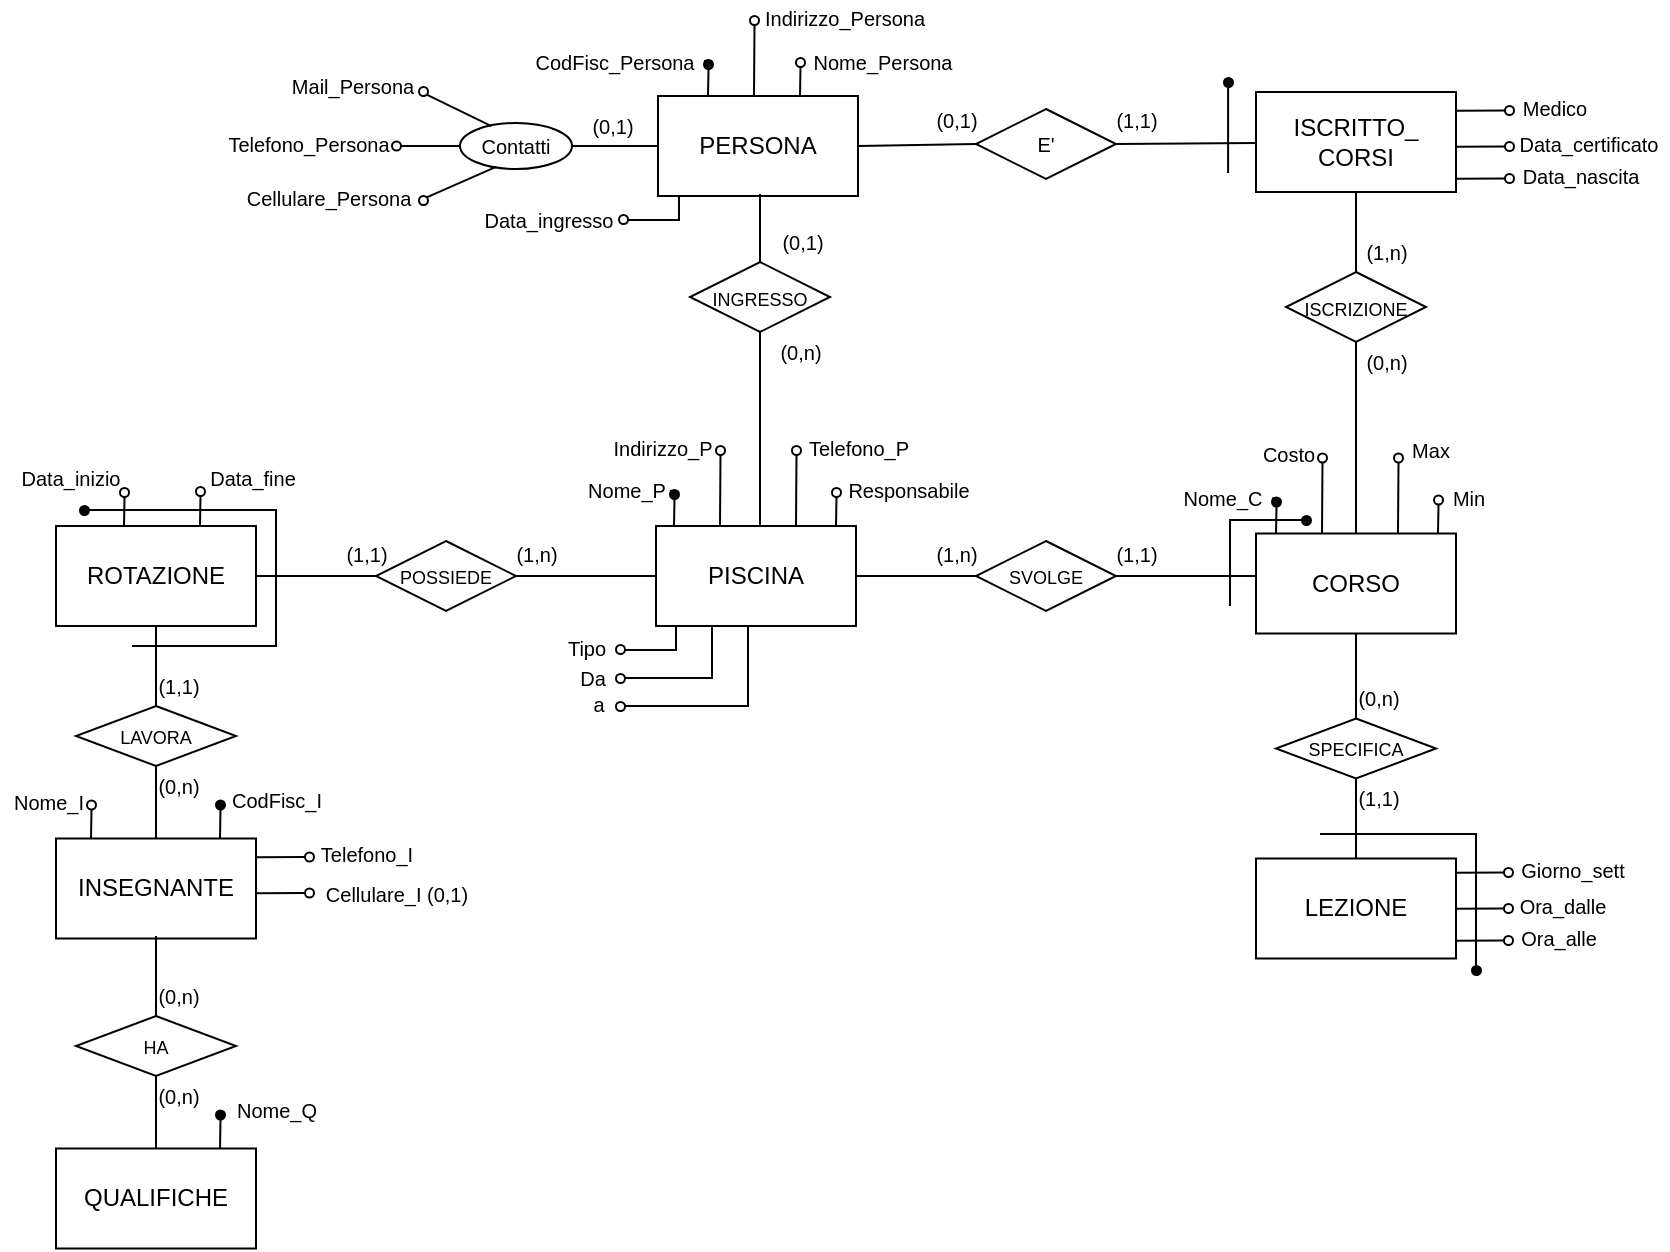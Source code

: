 <mxfile version="12.4.9" type="device"><diagram id="zWlOm9MlI9kUFFGALw18" name="Page-1"><mxGraphModel dx="811" dy="295" grid="1" gridSize="2" guides="1" tooltips="1" connect="1" arrows="1" fold="1" page="1" pageScale="1" pageWidth="1169" pageHeight="827" math="0" shadow="0"><root><mxCell id="0"/><mxCell id="1" parent="0"/><mxCell id="mjh45-_hQNEJXWcxoejk-1" value="PISCINA" style="whiteSpace=wrap;html=1;align=center;" parent="1" vertex="1"><mxGeometry x="534" y="370" width="100" height="50" as="geometry"/></mxCell><mxCell id="mjh45-_hQNEJXWcxoejk-26" value="ROTAZIONE" style="whiteSpace=wrap;html=1;align=center;fillColor=#FFFFFF;" parent="1" vertex="1"><mxGeometry x="234" y="370" width="100" height="50" as="geometry"/></mxCell><mxCell id="mjh45-_hQNEJXWcxoejk-27" value="&lt;font style=&quot;font-size: 9px&quot;&gt;LAVORA&lt;/font&gt;" style="shape=rhombus;perimeter=rhombusPerimeter;whiteSpace=wrap;html=1;align=center;fillColor=#FFFFFF;" parent="1" vertex="1"><mxGeometry x="244" y="460" width="80" height="30" as="geometry"/></mxCell><mxCell id="mjh45-_hQNEJXWcxoejk-28" value="" style="endArrow=none;html=1;rounded=0;strokeWidth=1;exitX=0.5;exitY=1;exitDx=0;exitDy=0;entryX=0.5;entryY=0;entryDx=0;entryDy=0;" parent="1" source="mjh45-_hQNEJXWcxoejk-26" target="mjh45-_hQNEJXWcxoejk-27" edge="1"><mxGeometry relative="1" as="geometry"><mxPoint x="234" y="520" as="sourcePoint"/><mxPoint x="274" y="520" as="targetPoint"/></mxGeometry></mxCell><mxCell id="mjh45-_hQNEJXWcxoejk-29" value="INSEGNANTE" style="whiteSpace=wrap;html=1;align=center;fillColor=#FFFFFF;" parent="1" vertex="1"><mxGeometry x="234" y="526.25" width="100" height="50" as="geometry"/></mxCell><mxCell id="mjh45-_hQNEJXWcxoejk-30" value="" style="endArrow=none;html=1;rounded=0;strokeWidth=1;entryX=0.5;entryY=1;entryDx=0;entryDy=0;" parent="1" source="mjh45-_hQNEJXWcxoejk-29" target="mjh45-_hQNEJXWcxoejk-27" edge="1"><mxGeometry relative="1" as="geometry"><mxPoint x="234" y="590" as="sourcePoint"/><mxPoint x="394" y="590" as="targetPoint"/></mxGeometry></mxCell><mxCell id="mjh45-_hQNEJXWcxoejk-31" value="(1,1)" style="text;html=1;align=center;verticalAlign=middle;resizable=0;points=[];autosize=1;fontSize=10;" parent="1" vertex="1"><mxGeometry x="279" y="441" width="32" height="18" as="geometry"/></mxCell><mxCell id="mjh45-_hQNEJXWcxoejk-32" value="(0,n)" style="text;html=1;align=center;verticalAlign=middle;resizable=0;points=[];autosize=1;fontSize=10;" parent="1" vertex="1"><mxGeometry x="279" y="491" width="32" height="18" as="geometry"/></mxCell><mxCell id="mjh45-_hQNEJXWcxoejk-33" value="&lt;font style=&quot;font-size: 9px&quot;&gt;POSSIEDE&lt;/font&gt;" style="shape=rhombus;perimeter=rhombusPerimeter;whiteSpace=wrap;html=1;align=center;fillColor=#FFFFFF;" parent="1" vertex="1"><mxGeometry x="394" y="377.5" width="70" height="35" as="geometry"/></mxCell><mxCell id="mjh45-_hQNEJXWcxoejk-37" value="" style="endArrow=none;html=1;rounded=0;strokeWidth=1;entryX=0;entryY=0.5;entryDx=0;entryDy=0;exitX=1;exitY=0.5;exitDx=0;exitDy=0;" parent="1" source="mjh45-_hQNEJXWcxoejk-26" target="mjh45-_hQNEJXWcxoejk-33" edge="1"><mxGeometry relative="1" as="geometry"><mxPoint x="234" y="590" as="sourcePoint"/><mxPoint x="394" y="590" as="targetPoint"/></mxGeometry></mxCell><mxCell id="mjh45-_hQNEJXWcxoejk-38" value="" style="endArrow=none;html=1;rounded=0;strokeWidth=1;entryX=1;entryY=0.5;entryDx=0;entryDy=0;exitX=0;exitY=0.5;exitDx=0;exitDy=0;" parent="1" source="mjh45-_hQNEJXWcxoejk-1" target="mjh45-_hQNEJXWcxoejk-33" edge="1"><mxGeometry relative="1" as="geometry"><mxPoint x="234" y="590" as="sourcePoint"/><mxPoint x="394" y="590" as="targetPoint"/></mxGeometry></mxCell><mxCell id="mjh45-_hQNEJXWcxoejk-39" value="(1,1)" style="text;html=1;align=center;verticalAlign=middle;resizable=0;points=[];autosize=1;fontSize=10;" parent="1" vertex="1"><mxGeometry x="373" y="374.75" width="32" height="18" as="geometry"/></mxCell><mxCell id="mjh45-_hQNEJXWcxoejk-40" value="(1,n)" style="text;html=1;align=center;verticalAlign=middle;resizable=0;points=[];autosize=1;fontSize=10;" parent="1" vertex="1"><mxGeometry x="458" y="374.75" width="32" height="18" as="geometry"/></mxCell><mxCell id="mjh45-_hQNEJXWcxoejk-41" value="CORSO" style="whiteSpace=wrap;html=1;align=center;fillColor=#FFFFFF;" parent="1" vertex="1"><mxGeometry x="834" y="373.75" width="100" height="50" as="geometry"/></mxCell><mxCell id="mjh45-_hQNEJXWcxoejk-42" value="(0,n)" style="text;html=1;align=center;verticalAlign=middle;resizable=0;points=[];autosize=1;fontSize=10;" parent="1" vertex="1"><mxGeometry x="879" y="447.25" width="32" height="18" as="geometry"/></mxCell><mxCell id="mjh45-_hQNEJXWcxoejk-43" value="&lt;font style=&quot;font-size: 9px&quot;&gt;SPECIFICA&lt;/font&gt;" style="shape=rhombus;perimeter=rhombusPerimeter;whiteSpace=wrap;html=1;align=center;fillColor=#FFFFFF;" parent="1" vertex="1"><mxGeometry x="844" y="466.25" width="80" height="30" as="geometry"/></mxCell><mxCell id="mjh45-_hQNEJXWcxoejk-44" value="(1,1)" style="text;html=1;align=center;verticalAlign=middle;resizable=0;points=[];autosize=1;fontSize=10;" parent="1" vertex="1"><mxGeometry x="879" y="497.25" width="32" height="18" as="geometry"/></mxCell><mxCell id="mjh45-_hQNEJXWcxoejk-45" value="" style="endArrow=none;html=1;rounded=0;strokeWidth=1;entryX=0.5;entryY=1;entryDx=0;entryDy=0;" parent="1" source="mjh45-_hQNEJXWcxoejk-46" target="mjh45-_hQNEJXWcxoejk-43" edge="1"><mxGeometry relative="1" as="geometry"><mxPoint x="834" y="596.25" as="sourcePoint"/><mxPoint x="994" y="596.25" as="targetPoint"/></mxGeometry></mxCell><mxCell id="mjh45-_hQNEJXWcxoejk-46" value="LEZIONE" style="whiteSpace=wrap;html=1;align=center;fillColor=#FFFFFF;" parent="1" vertex="1"><mxGeometry x="834" y="536.25" width="100" height="50" as="geometry"/></mxCell><mxCell id="mjh45-_hQNEJXWcxoejk-47" value="" style="endArrow=none;html=1;rounded=0;strokeWidth=1;entryX=0.5;entryY=1;entryDx=0;entryDy=0;exitX=0.5;exitY=0;exitDx=0;exitDy=0;" parent="1" source="mjh45-_hQNEJXWcxoejk-43" target="mjh45-_hQNEJXWcxoejk-41" edge="1"><mxGeometry relative="1" as="geometry"><mxPoint x="144" y="596.25" as="sourcePoint"/><mxPoint x="304" y="596.25" as="targetPoint"/></mxGeometry></mxCell><mxCell id="mjh45-_hQNEJXWcxoejk-48" value="" style="endArrow=none;html=1;rounded=0;strokeWidth=1;entryX=0;entryY=0.5;entryDx=0;entryDy=0;exitX=1;exitY=0.5;exitDx=0;exitDy=0;" parent="1" target="mjh45-_hQNEJXWcxoejk-50" edge="1"><mxGeometry relative="1" as="geometry"><mxPoint x="634" y="395" as="sourcePoint"/><mxPoint x="694" y="590" as="targetPoint"/></mxGeometry></mxCell><mxCell id="mjh45-_hQNEJXWcxoejk-49" value="(1,n)" style="text;html=1;align=center;verticalAlign=middle;resizable=0;points=[];autosize=1;fontSize=10;" parent="1" vertex="1"><mxGeometry x="668" y="374.75" width="32" height="18" as="geometry"/></mxCell><mxCell id="mjh45-_hQNEJXWcxoejk-50" value="&lt;font style=&quot;font-size: 9px&quot;&gt;SVOLGE&lt;/font&gt;" style="shape=rhombus;perimeter=rhombusPerimeter;whiteSpace=wrap;html=1;align=center;fillColor=#FFFFFF;" parent="1" vertex="1"><mxGeometry x="694" y="377.5" width="70" height="35" as="geometry"/></mxCell><mxCell id="mjh45-_hQNEJXWcxoejk-51" value="" style="endArrow=none;html=1;rounded=0;strokeWidth=1;entryX=1;entryY=0.5;entryDx=0;entryDy=0;exitX=0;exitY=0.5;exitDx=0;exitDy=0;" parent="1" target="mjh45-_hQNEJXWcxoejk-50" edge="1"><mxGeometry relative="1" as="geometry"><mxPoint x="834" y="395" as="sourcePoint"/><mxPoint x="694" y="590" as="targetPoint"/></mxGeometry></mxCell><mxCell id="mjh45-_hQNEJXWcxoejk-52" value="(1,1)" style="text;html=1;align=center;verticalAlign=middle;resizable=0;points=[];autosize=1;fontSize=10;" parent="1" vertex="1"><mxGeometry x="758" y="374.75" width="32" height="18" as="geometry"/></mxCell><mxCell id="mjh45-_hQNEJXWcxoejk-57" value="ISCRITTO_&lt;br&gt;CORSI" style="whiteSpace=wrap;html=1;align=center;fillColor=#FFFFFF;" parent="1" vertex="1"><mxGeometry x="834" y="153" width="100" height="50" as="geometry"/></mxCell><mxCell id="mjh45-_hQNEJXWcxoejk-58" value="PERSONA" style="whiteSpace=wrap;html=1;align=center;fillColor=#FFFFFF;" parent="1" vertex="1"><mxGeometry x="535" y="155" width="100" height="50" as="geometry"/></mxCell><mxCell id="mjh45-_hQNEJXWcxoejk-59" value="&lt;font style=&quot;font-size: 9px&quot;&gt;INGRESSO&lt;/font&gt;" style="shape=rhombus;perimeter=rhombusPerimeter;whiteSpace=wrap;html=1;align=center;fillColor=#FFFFFF;" parent="1" vertex="1"><mxGeometry x="551" y="238" width="70" height="35" as="geometry"/></mxCell><mxCell id="mjh45-_hQNEJXWcxoejk-60" value="&lt;font style=&quot;font-size: 9px&quot;&gt;ISCRIZIONE&lt;/font&gt;" style="shape=rhombus;perimeter=rhombusPerimeter;whiteSpace=wrap;html=1;align=center;fillColor=#FFFFFF;" parent="1" vertex="1"><mxGeometry x="849" y="243" width="70" height="35" as="geometry"/></mxCell><mxCell id="mjh45-_hQNEJXWcxoejk-61" value="" style="endArrow=none;html=1;rounded=0;strokeWidth=1;entryX=0.5;entryY=1;entryDx=0;entryDy=0;" parent="1" target="mjh45-_hQNEJXWcxoejk-59" edge="1"><mxGeometry relative="1" as="geometry"><mxPoint x="586" y="370" as="sourcePoint"/><mxPoint x="390" y="610" as="targetPoint"/><Array as="points"/></mxGeometry></mxCell><mxCell id="mjh45-_hQNEJXWcxoejk-62" value="" style="endArrow=none;html=1;rounded=0;strokeWidth=1;entryX=0.5;entryY=1;entryDx=0;entryDy=0;exitX=0.5;exitY=0;exitDx=0;exitDy=0;" parent="1" source="mjh45-_hQNEJXWcxoejk-41" target="mjh45-_hQNEJXWcxoejk-60" edge="1"><mxGeometry relative="1" as="geometry"><mxPoint x="230" y="610" as="sourcePoint"/><mxPoint x="390" y="610" as="targetPoint"/><Array as="points"><mxPoint x="884" y="310"/></Array></mxGeometry></mxCell><mxCell id="mjh45-_hQNEJXWcxoejk-63" value="" style="endArrow=none;html=1;rounded=0;strokeWidth=1;exitX=0.5;exitY=0;exitDx=0;exitDy=0;" parent="1" source="mjh45-_hQNEJXWcxoejk-59" edge="1"><mxGeometry relative="1" as="geometry"><mxPoint x="172" y="608" as="sourcePoint"/><mxPoint x="586" y="204" as="targetPoint"/></mxGeometry></mxCell><mxCell id="mjh45-_hQNEJXWcxoejk-64" value="" style="endArrow=none;html=1;rounded=0;strokeWidth=1;entryX=0.5;entryY=0;entryDx=0;entryDy=0;exitX=0.5;exitY=1;exitDx=0;exitDy=0;" parent="1" source="mjh45-_hQNEJXWcxoejk-57" target="mjh45-_hQNEJXWcxoejk-60" edge="1"><mxGeometry relative="1" as="geometry"><mxPoint x="300" y="613" as="sourcePoint"/><mxPoint x="460" y="613" as="targetPoint"/></mxGeometry></mxCell><mxCell id="mjh45-_hQNEJXWcxoejk-68" value="(0,n)" style="text;html=1;align=center;verticalAlign=middle;resizable=0;points=[];autosize=1;fontSize=10;" parent="1" vertex="1"><mxGeometry x="590" y="274" width="32" height="18" as="geometry"/></mxCell><mxCell id="mjh45-_hQNEJXWcxoejk-69" value="(0,n)" style="text;html=1;align=center;verticalAlign=middle;resizable=0;points=[];autosize=1;fontSize=10;" parent="1" vertex="1"><mxGeometry x="883" y="279" width="32" height="18" as="geometry"/></mxCell><mxCell id="mjh45-_hQNEJXWcxoejk-70" value="(0,1)" style="text;html=1;align=center;verticalAlign=middle;resizable=0;points=[];autosize=1;fontSize=10;" parent="1" vertex="1"><mxGeometry x="591" y="219" width="32" height="18" as="geometry"/></mxCell><mxCell id="mjh45-_hQNEJXWcxoejk-71" value="(1,n)" style="text;html=1;align=center;verticalAlign=middle;resizable=0;points=[];autosize=1;fontSize=10;" parent="1" vertex="1"><mxGeometry x="883" y="224" width="32" height="18" as="geometry"/></mxCell><mxCell id="mjh45-_hQNEJXWcxoejk-72" value="" style="endArrow=none;html=1;strokeWidth=1;exitX=0.06;exitY=0;exitDx=0;exitDy=0;exitPerimeter=0;" parent="1" source="mjh45-_hQNEJXWcxoejk-73" edge="1"><mxGeometry width="50" height="50" relative="1" as="geometry"><mxPoint x="543.55" y="370" as="sourcePoint"/><mxPoint x="543.55" y="356" as="targetPoint"/></mxGeometry></mxCell><mxCell id="mjh45-_hQNEJXWcxoejk-73" value="" style="ellipse;whiteSpace=wrap;html=1;aspect=fixed;fillColor=#0A0A0A;" parent="1" vertex="1"><mxGeometry x="541" y="352" width="4.5" height="4.5" as="geometry"/></mxCell><mxCell id="mjh45-_hQNEJXWcxoejk-78" value="" style="endArrow=none;html=1;strokeWidth=1;" parent="1" target="mjh45-_hQNEJXWcxoejk-73" edge="1"><mxGeometry width="50" height="50" relative="1" as="geometry"><mxPoint x="543" y="370" as="sourcePoint"/><mxPoint x="543.55" y="356" as="targetPoint"/></mxGeometry></mxCell><mxCell id="mjh45-_hQNEJXWcxoejk-83" value="" style="endArrow=none;html=1;strokeWidth=1;entryX=0.5;entryY=1;entryDx=0;entryDy=0;" parent="1" target="mjh45-_hQNEJXWcxoejk-84" edge="1"><mxGeometry width="50" height="50" relative="1" as="geometry"><mxPoint x="566" y="370" as="sourcePoint"/><mxPoint x="576" y="338" as="targetPoint"/></mxGeometry></mxCell><mxCell id="mjh45-_hQNEJXWcxoejk-84" value="" style="ellipse;whiteSpace=wrap;html=1;aspect=fixed;fillColor=#FFFFFF;" parent="1" vertex="1"><mxGeometry x="564" y="330" width="4.5" height="4.5" as="geometry"/></mxCell><mxCell id="mjh45-_hQNEJXWcxoejk-85" value="&lt;font style=&quot;font-size: 10px;&quot;&gt;Nome_P&lt;/font&gt;" style="text;html=1;align=center;verticalAlign=middle;resizable=0;points=[];autosize=1;fontSize=10;" parent="1" vertex="1"><mxGeometry x="494" y="343" width="50" height="18" as="geometry"/></mxCell><mxCell id="mjh45-_hQNEJXWcxoejk-86" value="&lt;font style=&quot;font-size: 10px;&quot;&gt;Indirizzo_P&lt;/font&gt;" style="text;html=1;align=center;verticalAlign=middle;resizable=0;points=[];autosize=1;fontSize=10;" parent="1" vertex="1"><mxGeometry x="507" y="322.25" width="60" height="18" as="geometry"/></mxCell><mxCell id="mjh45-_hQNEJXWcxoejk-89" value="" style="ellipse;whiteSpace=wrap;html=1;aspect=fixed;fillColor=#FFFFFF;" parent="1" vertex="1"><mxGeometry x="602" y="330" width="4.5" height="4.5" as="geometry"/></mxCell><mxCell id="mjh45-_hQNEJXWcxoejk-90" value="" style="endArrow=none;html=1;strokeWidth=1;" parent="1" target="mjh45-_hQNEJXWcxoejk-89" edge="1"><mxGeometry width="50" height="50" relative="1" as="geometry"><mxPoint x="604" y="370" as="sourcePoint"/><mxPoint x="604.55" y="334" as="targetPoint"/></mxGeometry></mxCell><mxCell id="mjh45-_hQNEJXWcxoejk-91" value="" style="ellipse;whiteSpace=wrap;html=1;aspect=fixed;fillColor=#FFFFFF;" parent="1" vertex="1"><mxGeometry x="622" y="351" width="4.5" height="4.5" as="geometry"/></mxCell><mxCell id="mjh45-_hQNEJXWcxoejk-92" value="" style="endArrow=none;html=1;strokeWidth=1;" parent="1" target="mjh45-_hQNEJXWcxoejk-91" edge="1"><mxGeometry width="50" height="50" relative="1" as="geometry"><mxPoint x="624" y="370" as="sourcePoint"/><mxPoint x="624.55" y="355" as="targetPoint"/></mxGeometry></mxCell><mxCell id="mjh45-_hQNEJXWcxoejk-94" value="&lt;font style=&quot;font-size: 10px;&quot;&gt;Telefono_P&lt;/font&gt;" style="text;html=1;align=center;verticalAlign=middle;resizable=0;points=[];autosize=1;fontSize=10;" parent="1" vertex="1"><mxGeometry x="604" y="322.25" width="62" height="18" as="geometry"/></mxCell><mxCell id="mjh45-_hQNEJXWcxoejk-95" value="&lt;font style=&quot;font-size: 10px;&quot;&gt;Responsabile&lt;/font&gt;" style="text;html=1;align=center;verticalAlign=middle;resizable=0;points=[];autosize=1;fontSize=10;" parent="1" vertex="1"><mxGeometry x="624" y="343" width="72" height="18" as="geometry"/></mxCell><mxCell id="ldXoL7fJtXFzRY7dU9ZK-1" value="" style="endArrow=none;html=1;strokeWidth=1;exitX=0.06;exitY=0;exitDx=0;exitDy=0;exitPerimeter=0;" parent="1" source="ldXoL7fJtXFzRY7dU9ZK-2" edge="1"><mxGeometry width="50" height="50" relative="1" as="geometry"><mxPoint x="844.55" y="373.75" as="sourcePoint"/><mxPoint x="844.55" y="359.75" as="targetPoint"/></mxGeometry></mxCell><mxCell id="ldXoL7fJtXFzRY7dU9ZK-2" value="" style="ellipse;whiteSpace=wrap;html=1;aspect=fixed;fillColor=#0A0A0A;" parent="1" vertex="1"><mxGeometry x="842" y="355.75" width="4.5" height="4.5" as="geometry"/></mxCell><mxCell id="ldXoL7fJtXFzRY7dU9ZK-3" value="" style="endArrow=none;html=1;strokeWidth=1;" parent="1" target="ldXoL7fJtXFzRY7dU9ZK-2" edge="1"><mxGeometry width="50" height="50" relative="1" as="geometry"><mxPoint x="844" y="373.75" as="sourcePoint"/><mxPoint x="844.55" y="359.75" as="targetPoint"/></mxGeometry></mxCell><mxCell id="ldXoL7fJtXFzRY7dU9ZK-4" value="" style="endArrow=none;html=1;strokeWidth=1;entryX=0.5;entryY=1;entryDx=0;entryDy=0;" parent="1" target="ldXoL7fJtXFzRY7dU9ZK-5" edge="1"><mxGeometry width="50" height="50" relative="1" as="geometry"><mxPoint x="867" y="373.75" as="sourcePoint"/><mxPoint x="867.55" y="337.75" as="targetPoint"/></mxGeometry></mxCell><mxCell id="ldXoL7fJtXFzRY7dU9ZK-5" value="" style="ellipse;whiteSpace=wrap;html=1;aspect=fixed;fillColor=#FFFFFF;" parent="1" vertex="1"><mxGeometry x="865" y="333.75" width="4.5" height="4.5" as="geometry"/></mxCell><mxCell id="ldXoL7fJtXFzRY7dU9ZK-6" value="&lt;font style=&quot;font-size: 10px;&quot;&gt;Nome_C&lt;/font&gt;" style="text;html=1;align=center;verticalAlign=middle;resizable=0;points=[];autosize=1;fontSize=10;" parent="1" vertex="1"><mxGeometry x="792" y="346.75" width="50" height="18" as="geometry"/></mxCell><mxCell id="ldXoL7fJtXFzRY7dU9ZK-7" value="&lt;font style=&quot;font-size: 10px;&quot;&gt;Costo&lt;br style=&quot;font-size: 10px;&quot;&gt;&lt;/font&gt;" style="text;html=1;align=center;verticalAlign=middle;resizable=0;points=[];autosize=1;fontSize=10;" parent="1" vertex="1"><mxGeometry x="831" y="324.75" width="38" height="18" as="geometry"/></mxCell><mxCell id="ldXoL7fJtXFzRY7dU9ZK-8" value="" style="ellipse;whiteSpace=wrap;html=1;aspect=fixed;fillColor=#FFFFFF;" parent="1" vertex="1"><mxGeometry x="903" y="333.75" width="4.5" height="4.5" as="geometry"/></mxCell><mxCell id="ldXoL7fJtXFzRY7dU9ZK-9" value="" style="endArrow=none;html=1;strokeWidth=1;" parent="1" target="ldXoL7fJtXFzRY7dU9ZK-8" edge="1"><mxGeometry width="50" height="50" relative="1" as="geometry"><mxPoint x="905" y="373.75" as="sourcePoint"/><mxPoint x="905.55" y="337.75" as="targetPoint"/></mxGeometry></mxCell><mxCell id="ldXoL7fJtXFzRY7dU9ZK-10" value="" style="ellipse;whiteSpace=wrap;html=1;aspect=fixed;fillColor=#FFFFFF;" parent="1" vertex="1"><mxGeometry x="923" y="354.75" width="4.5" height="4.5" as="geometry"/></mxCell><mxCell id="ldXoL7fJtXFzRY7dU9ZK-11" value="" style="endArrow=none;html=1;strokeWidth=1;" parent="1" target="ldXoL7fJtXFzRY7dU9ZK-10" edge="1"><mxGeometry width="50" height="50" relative="1" as="geometry"><mxPoint x="925" y="373.75" as="sourcePoint"/><mxPoint x="925.55" y="358.75" as="targetPoint"/></mxGeometry></mxCell><mxCell id="ldXoL7fJtXFzRY7dU9ZK-12" value="&lt;font style=&quot;font-size: 10px;&quot;&gt;Max&lt;/font&gt;" style="text;html=1;align=center;verticalAlign=middle;resizable=0;points=[];autosize=1;fontSize=10;" parent="1" vertex="1"><mxGeometry x="905.5" y="323.25" width="30" height="18" as="geometry"/></mxCell><mxCell id="ldXoL7fJtXFzRY7dU9ZK-13" value="&lt;font style=&quot;font-size: 10px;&quot;&gt;Min&lt;/font&gt;" style="text;html=1;align=center;verticalAlign=middle;resizable=0;points=[];autosize=1;fontSize=10;" parent="1" vertex="1"><mxGeometry x="925.5" y="346.75" width="28" height="18" as="geometry"/></mxCell><mxCell id="ldXoL7fJtXFzRY7dU9ZK-14" value="" style="endArrow=none;html=1;rounded=0;" parent="1" edge="1"><mxGeometry width="50" height="50" relative="1" as="geometry"><mxPoint x="857" y="367" as="sourcePoint"/><mxPoint x="821" y="410" as="targetPoint"/><Array as="points"><mxPoint x="821" y="367"/></Array></mxGeometry></mxCell><mxCell id="ldXoL7fJtXFzRY7dU9ZK-15" value="" style="ellipse;whiteSpace=wrap;html=1;aspect=fixed;fillColor=#0A0A0A;" parent="1" vertex="1"><mxGeometry x="857" y="365" width="4.5" height="4.5" as="geometry"/></mxCell><mxCell id="ldXoL7fJtXFzRY7dU9ZK-16" value="" style="ellipse;whiteSpace=wrap;html=1;aspect=fixed;fillColor=#FFFFFF;" parent="1" vertex="1"><mxGeometry x="958" y="541" width="4.5" height="4.5" as="geometry"/></mxCell><mxCell id="ldXoL7fJtXFzRY7dU9ZK-17" value="" style="endArrow=none;html=1;strokeWidth=1;exitX=0.995;exitY=0.142;exitDx=0;exitDy=0;exitPerimeter=0;entryX=0;entryY=0.5;entryDx=0;entryDy=0;" parent="1" source="mjh45-_hQNEJXWcxoejk-46" target="ldXoL7fJtXFzRY7dU9ZK-16" edge="1"><mxGeometry width="50" height="50" relative="1" as="geometry"><mxPoint x="964" y="573" as="sourcePoint"/><mxPoint x="958" y="543" as="targetPoint"/></mxGeometry></mxCell><mxCell id="ldXoL7fJtXFzRY7dU9ZK-20" value="Giorno_sett" style="text;html=1;align=center;verticalAlign=middle;resizable=0;points=[];autosize=1;fontSize=10;" parent="1" vertex="1"><mxGeometry x="960" y="533.25" width="64" height="18" as="geometry"/></mxCell><mxCell id="ldXoL7fJtXFzRY7dU9ZK-21" value="" style="ellipse;whiteSpace=wrap;html=1;aspect=fixed;fillColor=#FFFFFF;" parent="1" vertex="1"><mxGeometry x="958" y="559" width="4.5" height="4.5" as="geometry"/></mxCell><mxCell id="ldXoL7fJtXFzRY7dU9ZK-22" value="" style="endArrow=none;html=1;strokeWidth=1;exitX=0.995;exitY=0.142;exitDx=0;exitDy=0;exitPerimeter=0;entryX=0;entryY=0.5;entryDx=0;entryDy=0;" parent="1" target="ldXoL7fJtXFzRY7dU9ZK-21" edge="1"><mxGeometry width="50" height="50" relative="1" as="geometry"><mxPoint x="933.5" y="561.35" as="sourcePoint"/><mxPoint x="958" y="561" as="targetPoint"/></mxGeometry></mxCell><mxCell id="ldXoL7fJtXFzRY7dU9ZK-23" value="Ora_dalle" style="text;html=1;align=center;verticalAlign=middle;resizable=0;points=[];autosize=1;fontSize=10;" parent="1" vertex="1"><mxGeometry x="960" y="551.25" width="54" height="18" as="geometry"/></mxCell><mxCell id="ldXoL7fJtXFzRY7dU9ZK-24" value="" style="ellipse;whiteSpace=wrap;html=1;aspect=fixed;fillColor=#FFFFFF;" parent="1" vertex="1"><mxGeometry x="958" y="575" width="4.5" height="4.5" as="geometry"/></mxCell><mxCell id="ldXoL7fJtXFzRY7dU9ZK-25" value="" style="endArrow=none;html=1;strokeWidth=1;exitX=0.995;exitY=0.142;exitDx=0;exitDy=0;exitPerimeter=0;entryX=0;entryY=0.5;entryDx=0;entryDy=0;" parent="1" target="ldXoL7fJtXFzRY7dU9ZK-24" edge="1"><mxGeometry width="50" height="50" relative="1" as="geometry"><mxPoint x="933.5" y="577.35" as="sourcePoint"/><mxPoint x="958" y="577" as="targetPoint"/></mxGeometry></mxCell><mxCell id="ldXoL7fJtXFzRY7dU9ZK-26" value="Ora_alle" style="text;html=1;align=center;verticalAlign=middle;resizable=0;points=[];autosize=1;fontSize=10;" parent="1" vertex="1"><mxGeometry x="960" y="567.25" width="50" height="18" as="geometry"/></mxCell><mxCell id="ldXoL7fJtXFzRY7dU9ZK-27" value="" style="endArrow=none;html=1;fontSize=9;rounded=0;" parent="1" edge="1"><mxGeometry width="50" height="50" relative="1" as="geometry"><mxPoint x="866" y="524" as="sourcePoint"/><mxPoint x="944" y="590" as="targetPoint"/><Array as="points"><mxPoint x="944" y="524"/></Array></mxGeometry></mxCell><mxCell id="ldXoL7fJtXFzRY7dU9ZK-29" value="" style="ellipse;whiteSpace=wrap;html=1;aspect=fixed;fillColor=#000000;" parent="1" vertex="1"><mxGeometry x="942" y="590" width="4.5" height="4.5" as="geometry"/></mxCell><mxCell id="ldXoL7fJtXFzRY7dU9ZK-30" value="" style="ellipse;whiteSpace=wrap;html=1;aspect=fixed;fillColor=#FFFFFF;" parent="1" vertex="1"><mxGeometry x="304" y="350.5" width="4.5" height="4.5" as="geometry"/></mxCell><mxCell id="ldXoL7fJtXFzRY7dU9ZK-31" value="" style="endArrow=none;html=1;strokeWidth=1;" parent="1" target="ldXoL7fJtXFzRY7dU9ZK-30" edge="1"><mxGeometry width="50" height="50" relative="1" as="geometry"><mxPoint x="306" y="369.5" as="sourcePoint"/><mxPoint x="306.55" y="354.5" as="targetPoint"/></mxGeometry></mxCell><mxCell id="ldXoL7fJtXFzRY7dU9ZK-32" value="&lt;font style=&quot;font-size: 10px;&quot;&gt;Data_fine&lt;/font&gt;" style="text;html=1;align=center;verticalAlign=middle;resizable=0;points=[];autosize=1;fontSize=10;" parent="1" vertex="1"><mxGeometry x="304.5" y="337" width="54" height="18" as="geometry"/></mxCell><mxCell id="ldXoL7fJtXFzRY7dU9ZK-33" value="" style="ellipse;whiteSpace=wrap;html=1;aspect=fixed;fillColor=#FFFFFF;" parent="1" vertex="1"><mxGeometry x="266" y="351" width="4.5" height="4.5" as="geometry"/></mxCell><mxCell id="ldXoL7fJtXFzRY7dU9ZK-34" value="" style="endArrow=none;html=1;strokeWidth=1;" parent="1" target="ldXoL7fJtXFzRY7dU9ZK-33" edge="1"><mxGeometry width="50" height="50" relative="1" as="geometry"><mxPoint x="268" y="370" as="sourcePoint"/><mxPoint x="268.55" y="355" as="targetPoint"/></mxGeometry></mxCell><mxCell id="ldXoL7fJtXFzRY7dU9ZK-35" value="&lt;font style=&quot;font-size: 10px;&quot;&gt;Data_inizio&lt;/font&gt;" style="text;html=1;align=center;verticalAlign=middle;resizable=0;points=[];autosize=1;fontSize=10;" parent="1" vertex="1"><mxGeometry x="210.5" y="336.75" width="60" height="18" as="geometry"/></mxCell><mxCell id="ldXoL7fJtXFzRY7dU9ZK-38" value="" style="endArrow=none;html=1;fontSize=9;rounded=0;" parent="1" edge="1"><mxGeometry width="50" height="50" relative="1" as="geometry"><mxPoint x="250" y="362" as="sourcePoint"/><mxPoint x="272" y="430" as="targetPoint"/><Array as="points"><mxPoint x="344" y="362"/><mxPoint x="344" y="430"/></Array></mxGeometry></mxCell><mxCell id="ldXoL7fJtXFzRY7dU9ZK-39" value="" style="ellipse;whiteSpace=wrap;html=1;aspect=fixed;fillColor=#000000;" parent="1" vertex="1"><mxGeometry x="246" y="360" width="4.5" height="4.5" as="geometry"/></mxCell><mxCell id="ldXoL7fJtXFzRY7dU9ZK-40" value="" style="endArrow=none;html=1;strokeWidth=1;" parent="1" target="ldXoL7fJtXFzRY7dU9ZK-42" edge="1"><mxGeometry width="50" height="50" relative="1" as="geometry"><mxPoint x="316" y="526.25" as="sourcePoint"/><mxPoint x="316.55" y="511.25" as="targetPoint"/></mxGeometry></mxCell><mxCell id="ldXoL7fJtXFzRY7dU9ZK-41" value="" style="endArrow=none;html=1;strokeWidth=1;" parent="1" target="ldXoL7fJtXFzRY7dU9ZK-44" edge="1"><mxGeometry width="50" height="50" relative="1" as="geometry"><mxPoint x="251.5" y="526.25" as="sourcePoint"/><mxPoint x="252.05" y="511.25" as="targetPoint"/></mxGeometry></mxCell><mxCell id="ldXoL7fJtXFzRY7dU9ZK-42" value="" style="ellipse;whiteSpace=wrap;html=1;aspect=fixed;fillColor=#000000;" parent="1" vertex="1"><mxGeometry x="314" y="507.25" width="4.5" height="4.5" as="geometry"/></mxCell><mxCell id="ldXoL7fJtXFzRY7dU9ZK-43" value="&lt;font style=&quot;font-size: 10px;&quot;&gt;CodFisc_I&lt;/font&gt;" style="text;html=1;align=center;verticalAlign=middle;resizable=0;points=[];autosize=1;fontSize=10;" parent="1" vertex="1"><mxGeometry x="316" y="498.25" width="56" height="18" as="geometry"/></mxCell><mxCell id="ldXoL7fJtXFzRY7dU9ZK-44" value="" style="ellipse;whiteSpace=wrap;html=1;aspect=fixed;fillColor=#FFFFFF;" parent="1" vertex="1"><mxGeometry x="249.5" y="507.25" width="4.5" height="4.5" as="geometry"/></mxCell><mxCell id="ldXoL7fJtXFzRY7dU9ZK-45" value="&lt;font style=&quot;font-size: 10px;&quot;&gt;Nome_I&lt;/font&gt;" style="text;html=1;align=center;verticalAlign=middle;resizable=0;points=[];autosize=1;fontSize=10;" parent="1" vertex="1"><mxGeometry x="206.5" y="499.25" width="46" height="18" as="geometry"/></mxCell><mxCell id="ldXoL7fJtXFzRY7dU9ZK-47" value="" style="ellipse;whiteSpace=wrap;html=1;aspect=fixed;fillColor=#FFFFFF;" parent="1" vertex="1"><mxGeometry x="358.5" y="533.25" width="4.5" height="4.5" as="geometry"/></mxCell><mxCell id="ldXoL7fJtXFzRY7dU9ZK-48" value="" style="endArrow=none;html=1;strokeWidth=1;exitX=0.995;exitY=0.142;exitDx=0;exitDy=0;exitPerimeter=0;entryX=0;entryY=0.5;entryDx=0;entryDy=0;" parent="1" target="ldXoL7fJtXFzRY7dU9ZK-47" edge="1"><mxGeometry width="50" height="50" relative="1" as="geometry"><mxPoint x="334" y="535.6" as="sourcePoint"/><mxPoint x="358.5" y="535.25" as="targetPoint"/></mxGeometry></mxCell><mxCell id="ldXoL7fJtXFzRY7dU9ZK-49" value="Telefono_I" style="text;html=1;align=center;verticalAlign=middle;resizable=0;points=[];autosize=1;fontSize=10;" parent="1" vertex="1"><mxGeometry x="360" y="525.25" width="58" height="18" as="geometry"/></mxCell><mxCell id="ldXoL7fJtXFzRY7dU9ZK-50" value="" style="ellipse;whiteSpace=wrap;html=1;aspect=fixed;fillColor=#FFFFFF;" parent="1" vertex="1"><mxGeometry x="358.5" y="551.25" width="4.5" height="4.5" as="geometry"/></mxCell><mxCell id="ldXoL7fJtXFzRY7dU9ZK-51" value="" style="endArrow=none;html=1;strokeWidth=1;exitX=0.995;exitY=0.142;exitDx=0;exitDy=0;exitPerimeter=0;entryX=0;entryY=0.5;entryDx=0;entryDy=0;" parent="1" target="ldXoL7fJtXFzRY7dU9ZK-50" edge="1"><mxGeometry width="50" height="50" relative="1" as="geometry"><mxPoint x="334" y="553.6" as="sourcePoint"/><mxPoint x="358.5" y="553.25" as="targetPoint"/></mxGeometry></mxCell><mxCell id="ldXoL7fJtXFzRY7dU9ZK-52" value="Cellulare_I (0,1)" style="text;html=1;align=center;verticalAlign=middle;resizable=0;points=[];autosize=1;fontSize=10;" parent="1" vertex="1"><mxGeometry x="363" y="544.5" width="82" height="18" as="geometry"/></mxCell><mxCell id="ldXoL7fJtXFzRY7dU9ZK-58" value="" style="endArrow=none;html=1;strokeWidth=1;exitX=0.06;exitY=0;exitDx=0;exitDy=0;exitPerimeter=0;" parent="1" source="ldXoL7fJtXFzRY7dU9ZK-59" edge="1"><mxGeometry width="50" height="50" relative="1" as="geometry"><mxPoint x="560.55" y="155" as="sourcePoint"/><mxPoint x="560.55" y="141" as="targetPoint"/></mxGeometry></mxCell><mxCell id="ldXoL7fJtXFzRY7dU9ZK-59" value="" style="ellipse;whiteSpace=wrap;html=1;aspect=fixed;fillColor=#0A0A0A;" parent="1" vertex="1"><mxGeometry x="558" y="137" width="4.5" height="4.5" as="geometry"/></mxCell><mxCell id="ldXoL7fJtXFzRY7dU9ZK-60" value="" style="endArrow=none;html=1;strokeWidth=1;" parent="1" target="ldXoL7fJtXFzRY7dU9ZK-59" edge="1"><mxGeometry width="50" height="50" relative="1" as="geometry"><mxPoint x="560" y="155" as="sourcePoint"/><mxPoint x="560.55" y="141" as="targetPoint"/></mxGeometry></mxCell><mxCell id="ldXoL7fJtXFzRY7dU9ZK-61" value="" style="endArrow=none;html=1;strokeWidth=1;entryX=0.5;entryY=1;entryDx=0;entryDy=0;" parent="1" target="ldXoL7fJtXFzRY7dU9ZK-62" edge="1"><mxGeometry width="50" height="50" relative="1" as="geometry"><mxPoint x="583" y="155" as="sourcePoint"/><mxPoint x="583.55" y="119" as="targetPoint"/></mxGeometry></mxCell><mxCell id="ldXoL7fJtXFzRY7dU9ZK-62" value="" style="ellipse;whiteSpace=wrap;html=1;aspect=fixed;fillColor=#FFFFFF;" parent="1" vertex="1"><mxGeometry x="581" y="115" width="4.5" height="4.5" as="geometry"/></mxCell><mxCell id="ldXoL7fJtXFzRY7dU9ZK-63" value="&lt;font style=&quot;font-size: 10px;&quot;&gt;CodFisc_Persona&lt;/font&gt;" style="text;html=1;align=center;verticalAlign=middle;resizable=0;points=[];autosize=1;fontSize=10;" parent="1" vertex="1"><mxGeometry x="468" y="129" width="90" height="18" as="geometry"/></mxCell><mxCell id="ldXoL7fJtXFzRY7dU9ZK-64" value="&lt;font style=&quot;font-size: 10px;&quot;&gt;Indirizzo_Persona&lt;/font&gt;" style="text;html=1;align=center;verticalAlign=middle;resizable=0;points=[];autosize=1;fontSize=10;" parent="1" vertex="1"><mxGeometry x="582" y="107" width="92" height="18" as="geometry"/></mxCell><mxCell id="ldXoL7fJtXFzRY7dU9ZK-67" value="" style="ellipse;whiteSpace=wrap;html=1;aspect=fixed;fillColor=#FFFFFF;" parent="1" vertex="1"><mxGeometry x="604" y="136" width="4.5" height="4.5" as="geometry"/></mxCell><mxCell id="ldXoL7fJtXFzRY7dU9ZK-68" value="" style="endArrow=none;html=1;strokeWidth=1;" parent="1" target="ldXoL7fJtXFzRY7dU9ZK-67" edge="1"><mxGeometry width="50" height="50" relative="1" as="geometry"><mxPoint x="606" y="155" as="sourcePoint"/><mxPoint x="606.55" y="140" as="targetPoint"/></mxGeometry></mxCell><mxCell id="ldXoL7fJtXFzRY7dU9ZK-70" value="&lt;font style=&quot;font-size: 10px;&quot;&gt;Nome_Persona&lt;/font&gt;" style="text;html=1;align=center;verticalAlign=middle;resizable=0;points=[];autosize=1;fontSize=10;" parent="1" vertex="1"><mxGeometry x="607" y="129" width="80" height="18" as="geometry"/></mxCell><mxCell id="ldXoL7fJtXFzRY7dU9ZK-73" value="Contatti" style="ellipse;whiteSpace=wrap;html=1;align=center;fillColor=#FFFFFF;fontSize=10;" parent="1" vertex="1"><mxGeometry x="436" y="168.5" width="56" height="23" as="geometry"/></mxCell><mxCell id="ldXoL7fJtXFzRY7dU9ZK-74" value="" style="endArrow=none;html=1;rounded=0;fontSize=9;entryX=0;entryY=0.5;entryDx=0;entryDy=0;exitX=1;exitY=0.5;exitDx=0;exitDy=0;" parent="1" source="ldXoL7fJtXFzRY7dU9ZK-73" target="mjh45-_hQNEJXWcxoejk-58" edge="1"><mxGeometry relative="1" as="geometry"><mxPoint x="292" y="695" as="sourcePoint"/><mxPoint x="452" y="695" as="targetPoint"/></mxGeometry></mxCell><mxCell id="ldXoL7fJtXFzRY7dU9ZK-76" value="" style="endArrow=none;html=1;strokeWidth=1;exitX=0.281;exitY=0.068;exitDx=0;exitDy=0;exitPerimeter=0;entryX=1;entryY=1;entryDx=0;entryDy=0;" parent="1" source="ldXoL7fJtXFzRY7dU9ZK-73" target="ldXoL7fJtXFzRY7dU9ZK-77" edge="1"><mxGeometry width="50" height="50" relative="1" as="geometry"><mxPoint x="378" y="184" as="sourcePoint"/><mxPoint x="422" y="153" as="targetPoint"/></mxGeometry></mxCell><mxCell id="ldXoL7fJtXFzRY7dU9ZK-77" value="" style="ellipse;whiteSpace=wrap;html=1;aspect=fixed;fillColor=#FFFFFF;" parent="1" vertex="1"><mxGeometry x="415.5" y="150.5" width="4.5" height="4.5" as="geometry"/></mxCell><mxCell id="ldXoL7fJtXFzRY7dU9ZK-80" value="" style="ellipse;whiteSpace=wrap;html=1;aspect=fixed;fillColor=#FFFFFF;" parent="1" vertex="1"><mxGeometry x="402" y="177.75" width="4.5" height="4.5" as="geometry"/></mxCell><mxCell id="ldXoL7fJtXFzRY7dU9ZK-81" value="" style="ellipse;whiteSpace=wrap;html=1;aspect=fixed;fillColor=#FFFFFF;" parent="1" vertex="1"><mxGeometry x="415.5" y="205" width="4.5" height="4.5" as="geometry"/></mxCell><mxCell id="ldXoL7fJtXFzRY7dU9ZK-83" value="" style="endArrow=none;html=1;strokeWidth=1;exitX=0.322;exitY=0.954;exitDx=0;exitDy=0;exitPerimeter=0;entryX=1;entryY=0;entryDx=0;entryDy=0;" parent="1" source="ldXoL7fJtXFzRY7dU9ZK-73" target="ldXoL7fJtXFzRY7dU9ZK-81" edge="1"><mxGeometry width="50" height="50" relative="1" as="geometry"><mxPoint x="442" y="215" as="sourcePoint"/><mxPoint x="409.605" y="199.277" as="targetPoint"/></mxGeometry></mxCell><mxCell id="ldXoL7fJtXFzRY7dU9ZK-84" value="" style="endArrow=none;html=1;strokeWidth=1;exitX=0;exitY=0.5;exitDx=0;exitDy=0;entryX=1;entryY=0.5;entryDx=0;entryDy=0;" parent="1" source="ldXoL7fJtXFzRY7dU9ZK-73" target="ldXoL7fJtXFzRY7dU9ZK-80" edge="1"><mxGeometry width="50" height="50" relative="1" as="geometry"><mxPoint x="420" y="175" as="sourcePoint"/><mxPoint x="387.605" y="159.277" as="targetPoint"/></mxGeometry></mxCell><mxCell id="ldXoL7fJtXFzRY7dU9ZK-85" value="&lt;span style=&quot;font-size: 10px;&quot;&gt;Mail_Persona&lt;br style=&quot;font-size: 10px;&quot;&gt;&lt;/span&gt;" style="text;html=1;align=center;verticalAlign=middle;resizable=0;points=[];autosize=1;fontSize=10;" parent="1" vertex="1"><mxGeometry x="346" y="140.5" width="72" height="18" as="geometry"/></mxCell><mxCell id="ldXoL7fJtXFzRY7dU9ZK-86" value="&lt;span style=&quot;font-size: 10px;&quot;&gt;Telefono_Persona&lt;br style=&quot;font-size: 10px;&quot;&gt;&lt;/span&gt;" style="text;html=1;align=center;verticalAlign=middle;resizable=0;points=[];autosize=1;fontSize=10;" parent="1" vertex="1"><mxGeometry x="314" y="170" width="92" height="18" as="geometry"/></mxCell><mxCell id="ldXoL7fJtXFzRY7dU9ZK-87" value="&lt;span style=&quot;font-size: 10px;&quot;&gt;Cellulare_Persona&lt;br style=&quot;font-size: 10px;&quot;&gt;&lt;/span&gt;" style="text;html=1;align=center;verticalAlign=middle;resizable=0;points=[];autosize=1;fontSize=10;" parent="1" vertex="1"><mxGeometry x="322.5" y="197" width="94" height="18" as="geometry"/></mxCell><mxCell id="ldXoL7fJtXFzRY7dU9ZK-91" value="" style="ellipse;whiteSpace=wrap;html=1;aspect=fixed;fillColor=#FFFFFF;" parent="1" vertex="1"><mxGeometry x="958.5" y="160" width="4.5" height="4.5" as="geometry"/></mxCell><mxCell id="ldXoL7fJtXFzRY7dU9ZK-92" value="" style="endArrow=none;html=1;strokeWidth=1;exitX=0.995;exitY=0.142;exitDx=0;exitDy=0;exitPerimeter=0;entryX=0;entryY=0.5;entryDx=0;entryDy=0;" parent="1" target="ldXoL7fJtXFzRY7dU9ZK-91" edge="1"><mxGeometry width="50" height="50" relative="1" as="geometry"><mxPoint x="934" y="162.35" as="sourcePoint"/><mxPoint x="958.5" y="162" as="targetPoint"/></mxGeometry></mxCell><mxCell id="ldXoL7fJtXFzRY7dU9ZK-93" value="Medico" style="text;html=1;align=center;verticalAlign=middle;resizable=0;points=[];autosize=1;fontSize=10;" parent="1" vertex="1"><mxGeometry x="961" y="152" width="44" height="18" as="geometry"/></mxCell><mxCell id="ldXoL7fJtXFzRY7dU9ZK-94" value="" style="ellipse;whiteSpace=wrap;html=1;aspect=fixed;fillColor=#FFFFFF;" parent="1" vertex="1"><mxGeometry x="958.5" y="178" width="4.5" height="4.5" as="geometry"/></mxCell><mxCell id="ldXoL7fJtXFzRY7dU9ZK-95" value="" style="endArrow=none;html=1;strokeWidth=1;exitX=0.995;exitY=0.142;exitDx=0;exitDy=0;exitPerimeter=0;entryX=0;entryY=0.5;entryDx=0;entryDy=0;" parent="1" target="ldXoL7fJtXFzRY7dU9ZK-94" edge="1"><mxGeometry width="50" height="50" relative="1" as="geometry"><mxPoint x="934" y="180.35" as="sourcePoint"/><mxPoint x="958.5" y="180" as="targetPoint"/></mxGeometry></mxCell><mxCell id="ldXoL7fJtXFzRY7dU9ZK-96" value="Data_certificato" style="text;html=1;align=center;verticalAlign=middle;resizable=0;points=[];autosize=1;fontSize=10;" parent="1" vertex="1"><mxGeometry x="960" y="170" width="80" height="18" as="geometry"/></mxCell><mxCell id="ldXoL7fJtXFzRY7dU9ZK-97" value="" style="ellipse;whiteSpace=wrap;html=1;aspect=fixed;fillColor=#FFFFFF;" parent="1" vertex="1"><mxGeometry x="958.5" y="194" width="4.5" height="4.5" as="geometry"/></mxCell><mxCell id="ldXoL7fJtXFzRY7dU9ZK-98" value="" style="endArrow=none;html=1;strokeWidth=1;exitX=0.995;exitY=0.142;exitDx=0;exitDy=0;exitPerimeter=0;entryX=0;entryY=0.5;entryDx=0;entryDy=0;" parent="1" target="ldXoL7fJtXFzRY7dU9ZK-97" edge="1"><mxGeometry width="50" height="50" relative="1" as="geometry"><mxPoint x="934" y="196.35" as="sourcePoint"/><mxPoint x="958.5" y="196" as="targetPoint"/></mxGeometry></mxCell><mxCell id="ldXoL7fJtXFzRY7dU9ZK-99" value="Data_nascita" style="text;html=1;align=center;verticalAlign=middle;resizable=0;points=[];autosize=1;fontSize=10;" parent="1" vertex="1"><mxGeometry x="961" y="186" width="70" height="18" as="geometry"/></mxCell><mxCell id="ldXoL7fJtXFzRY7dU9ZK-111" value="(0,1)" style="text;html=1;align=center;verticalAlign=middle;resizable=0;points=[];autosize=1;fontSize=10;" parent="1" vertex="1"><mxGeometry x="496" y="161" width="32" height="18" as="geometry"/></mxCell><mxCell id="luxrwwyvJ_6l7JZXvwz6-1" value="" style="endArrow=none;html=1;strokeWidth=1;rounded=0;" parent="1" edge="1"><mxGeometry width="50" height="50" relative="1" as="geometry"><mxPoint x="544" y="420" as="sourcePoint"/><mxPoint x="518" y="432" as="targetPoint"/><Array as="points"><mxPoint x="544" y="432"/></Array></mxGeometry></mxCell><mxCell id="luxrwwyvJ_6l7JZXvwz6-2" value="" style="ellipse;whiteSpace=wrap;html=1;aspect=fixed;fillColor=#FFFFFF;" parent="1" vertex="1"><mxGeometry x="514" y="444" width="4.5" height="4.5" as="geometry"/></mxCell><mxCell id="luxrwwyvJ_6l7JZXvwz6-3" value="" style="endArrow=none;html=1;strokeWidth=1;rounded=0;" parent="1" edge="1"><mxGeometry width="50" height="50" relative="1" as="geometry"><mxPoint x="562" y="420" as="sourcePoint"/><mxPoint x="518" y="446" as="targetPoint"/><Array as="points"><mxPoint x="562" y="446"/></Array></mxGeometry></mxCell><mxCell id="luxrwwyvJ_6l7JZXvwz6-4" value="" style="endArrow=none;html=1;strokeWidth=1;rounded=0;" parent="1" edge="1"><mxGeometry width="50" height="50" relative="1" as="geometry"><mxPoint x="580" y="420" as="sourcePoint"/><mxPoint x="518" y="460" as="targetPoint"/><Array as="points"><mxPoint x="580" y="460"/></Array></mxGeometry></mxCell><mxCell id="luxrwwyvJ_6l7JZXvwz6-5" value="" style="ellipse;whiteSpace=wrap;html=1;aspect=fixed;fillColor=#FFFFFF;" parent="1" vertex="1"><mxGeometry x="514" y="458" width="4.5" height="4.5" as="geometry"/></mxCell><mxCell id="luxrwwyvJ_6l7JZXvwz6-6" value="" style="ellipse;whiteSpace=wrap;html=1;aspect=fixed;fillColor=#FFFFFF;" parent="1" vertex="1"><mxGeometry x="514" y="429.5" width="4.5" height="4.5" as="geometry"/></mxCell><mxCell id="luxrwwyvJ_6l7JZXvwz6-18" value="&lt;font style=&quot;font-size: 10px&quot;&gt;Tipo&lt;/font&gt;" style="text;html=1;align=center;verticalAlign=middle;resizable=0;points=[];autosize=1;fontSize=10;" parent="1" vertex="1"><mxGeometry x="484" y="422" width="30" height="18" as="geometry"/></mxCell><mxCell id="luxrwwyvJ_6l7JZXvwz6-19" value="&lt;font style=&quot;font-size: 10px&quot;&gt;Da&lt;br&gt;&lt;/font&gt;" style="text;html=1;align=center;verticalAlign=middle;resizable=0;points=[];autosize=1;fontSize=10;" parent="1" vertex="1"><mxGeometry x="490" y="437.25" width="24" height="18" as="geometry"/></mxCell><mxCell id="luxrwwyvJ_6l7JZXvwz6-20" value="&lt;font style=&quot;font-size: 10px&quot;&gt;a&lt;/font&gt;" style="text;html=1;align=center;verticalAlign=middle;resizable=0;points=[];autosize=1;fontSize=10;" parent="1" vertex="1"><mxGeometry x="496" y="450" width="18" height="18" as="geometry"/></mxCell><mxCell id="luxrwwyvJ_6l7JZXvwz6-24" value="" style="endArrow=none;html=1;strokeWidth=1;rounded=0;" parent="1" edge="1"><mxGeometry width="50" height="50" relative="1" as="geometry"><mxPoint x="545.5" y="205" as="sourcePoint"/><mxPoint x="519.5" y="217" as="targetPoint"/><Array as="points"><mxPoint x="545.5" y="217"/></Array></mxGeometry></mxCell><mxCell id="luxrwwyvJ_6l7JZXvwz6-25" value="" style="ellipse;whiteSpace=wrap;html=1;aspect=fixed;fillColor=#FFFFFF;" parent="1" vertex="1"><mxGeometry x="515.5" y="214.5" width="4.5" height="4.5" as="geometry"/></mxCell><mxCell id="luxrwwyvJ_6l7JZXvwz6-26" value="&lt;font style=&quot;font-size: 10px&quot;&gt;Data_ingresso&lt;/font&gt;" style="text;html=1;align=center;verticalAlign=middle;resizable=0;points=[];autosize=1;fontSize=10;" parent="1" vertex="1"><mxGeometry x="442" y="207.75" width="76" height="18" as="geometry"/></mxCell><mxCell id="luxrwwyvJ_6l7JZXvwz6-27" value="(0,1)" style="text;html=1;align=center;verticalAlign=middle;resizable=0;points=[];autosize=1;fontSize=10;" parent="1" vertex="1"><mxGeometry x="668" y="158.25" width="32" height="18" as="geometry"/></mxCell><mxCell id="luxrwwyvJ_6l7JZXvwz6-28" value="&lt;font size=&quot;1&quot;&gt;E'&lt;/font&gt;" style="shape=rhombus;perimeter=rhombusPerimeter;whiteSpace=wrap;html=1;align=center;fillColor=#FFFFFF;" parent="1" vertex="1"><mxGeometry x="694" y="161.5" width="70" height="35" as="geometry"/></mxCell><mxCell id="luxrwwyvJ_6l7JZXvwz6-29" value="" style="endArrow=none;html=1;rounded=0;strokeWidth=1;entryX=1;entryY=0.5;entryDx=0;entryDy=0;exitX=0;exitY=0.5;exitDx=0;exitDy=0;" parent="1" target="luxrwwyvJ_6l7JZXvwz6-28" edge="1"><mxGeometry relative="1" as="geometry"><mxPoint x="834" y="178.5" as="sourcePoint"/><mxPoint x="694" y="373.5" as="targetPoint"/></mxGeometry></mxCell><mxCell id="luxrwwyvJ_6l7JZXvwz6-30" value="(1,1)" style="text;html=1;align=center;verticalAlign=middle;resizable=0;points=[];autosize=1;fontSize=10;" parent="1" vertex="1"><mxGeometry x="758" y="158.25" width="32" height="18" as="geometry"/></mxCell><mxCell id="luxrwwyvJ_6l7JZXvwz6-31" value="" style="endArrow=none;html=1;rounded=0;" parent="1" edge="1"><mxGeometry width="50" height="50" relative="1" as="geometry"><mxPoint x="820.05" y="151" as="sourcePoint"/><mxPoint x="820.05" y="193.5" as="targetPoint"/><Array as="points"><mxPoint x="820.05" y="150.5"/></Array></mxGeometry></mxCell><mxCell id="luxrwwyvJ_6l7JZXvwz6-32" value="" style="ellipse;whiteSpace=wrap;html=1;aspect=fixed;fillColor=#0A0A0A;" parent="1" vertex="1"><mxGeometry x="818" y="146" width="4.5" height="4.5" as="geometry"/></mxCell><mxCell id="luxrwwyvJ_6l7JZXvwz6-36" value="" style="endArrow=none;html=1;rounded=0;entryX=0;entryY=0.5;entryDx=0;entryDy=0;exitX=1;exitY=0.5;exitDx=0;exitDy=0;" parent="1" source="mjh45-_hQNEJXWcxoejk-58" target="luxrwwyvJ_6l7JZXvwz6-28" edge="1"><mxGeometry relative="1" as="geometry"><mxPoint x="370" y="600" as="sourcePoint"/><mxPoint x="530" y="600" as="targetPoint"/></mxGeometry></mxCell><mxCell id="TtWM68l_KGI2V8M1NXp5-1" value="&lt;font style=&quot;font-size: 9px&quot;&gt;HA&lt;/font&gt;" style="shape=rhombus;perimeter=rhombusPerimeter;whiteSpace=wrap;html=1;align=center;fillColor=#FFFFFF;" vertex="1" parent="1"><mxGeometry x="244" y="615" width="80" height="30" as="geometry"/></mxCell><mxCell id="TtWM68l_KGI2V8M1NXp5-2" value="" style="endArrow=none;html=1;rounded=0;strokeWidth=1;exitX=0.5;exitY=1;exitDx=0;exitDy=0;entryX=0.5;entryY=0;entryDx=0;entryDy=0;" edge="1" target="TtWM68l_KGI2V8M1NXp5-1" parent="1"><mxGeometry relative="1" as="geometry"><mxPoint x="284" y="575" as="sourcePoint"/><mxPoint x="274" y="675" as="targetPoint"/></mxGeometry></mxCell><mxCell id="TtWM68l_KGI2V8M1NXp5-3" value="QUALIFICHE" style="whiteSpace=wrap;html=1;align=center;fillColor=#FFFFFF;" vertex="1" parent="1"><mxGeometry x="234" y="681.25" width="100" height="50" as="geometry"/></mxCell><mxCell id="TtWM68l_KGI2V8M1NXp5-4" value="" style="endArrow=none;html=1;rounded=0;strokeWidth=1;entryX=0.5;entryY=1;entryDx=0;entryDy=0;" edge="1" source="TtWM68l_KGI2V8M1NXp5-3" target="TtWM68l_KGI2V8M1NXp5-1" parent="1"><mxGeometry relative="1" as="geometry"><mxPoint x="234" y="745" as="sourcePoint"/><mxPoint x="394" y="745" as="targetPoint"/></mxGeometry></mxCell><mxCell id="TtWM68l_KGI2V8M1NXp5-5" value="(0,n)" style="text;html=1;align=center;verticalAlign=middle;resizable=0;points=[];autosize=1;fontSize=10;" vertex="1" parent="1"><mxGeometry x="279" y="596" width="32" height="18" as="geometry"/></mxCell><mxCell id="TtWM68l_KGI2V8M1NXp5-6" value="(0,n)" style="text;html=1;align=center;verticalAlign=middle;resizable=0;points=[];autosize=1;fontSize=10;" vertex="1" parent="1"><mxGeometry x="279" y="646" width="32" height="18" as="geometry"/></mxCell><mxCell id="TtWM68l_KGI2V8M1NXp5-7" value="" style="endArrow=none;html=1;strokeWidth=1;" edge="1" target="TtWM68l_KGI2V8M1NXp5-9" parent="1"><mxGeometry width="50" height="50" relative="1" as="geometry"><mxPoint x="316" y="681.25" as="sourcePoint"/><mxPoint x="316.55" y="666.25" as="targetPoint"/></mxGeometry></mxCell><mxCell id="TtWM68l_KGI2V8M1NXp5-9" value="" style="ellipse;whiteSpace=wrap;html=1;aspect=fixed;fillColor=#000000;" vertex="1" parent="1"><mxGeometry x="314" y="662.25" width="4.5" height="4.5" as="geometry"/></mxCell><mxCell id="TtWM68l_KGI2V8M1NXp5-10" value="&lt;font style=&quot;font-size: 10px&quot;&gt;Nome_Q&lt;/font&gt;" style="text;html=1;align=center;verticalAlign=middle;resizable=0;points=[];autosize=1;fontSize=10;" vertex="1" parent="1"><mxGeometry x="318" y="653.25" width="52" height="18" as="geometry"/></mxCell></root></mxGraphModel></diagram></mxfile>